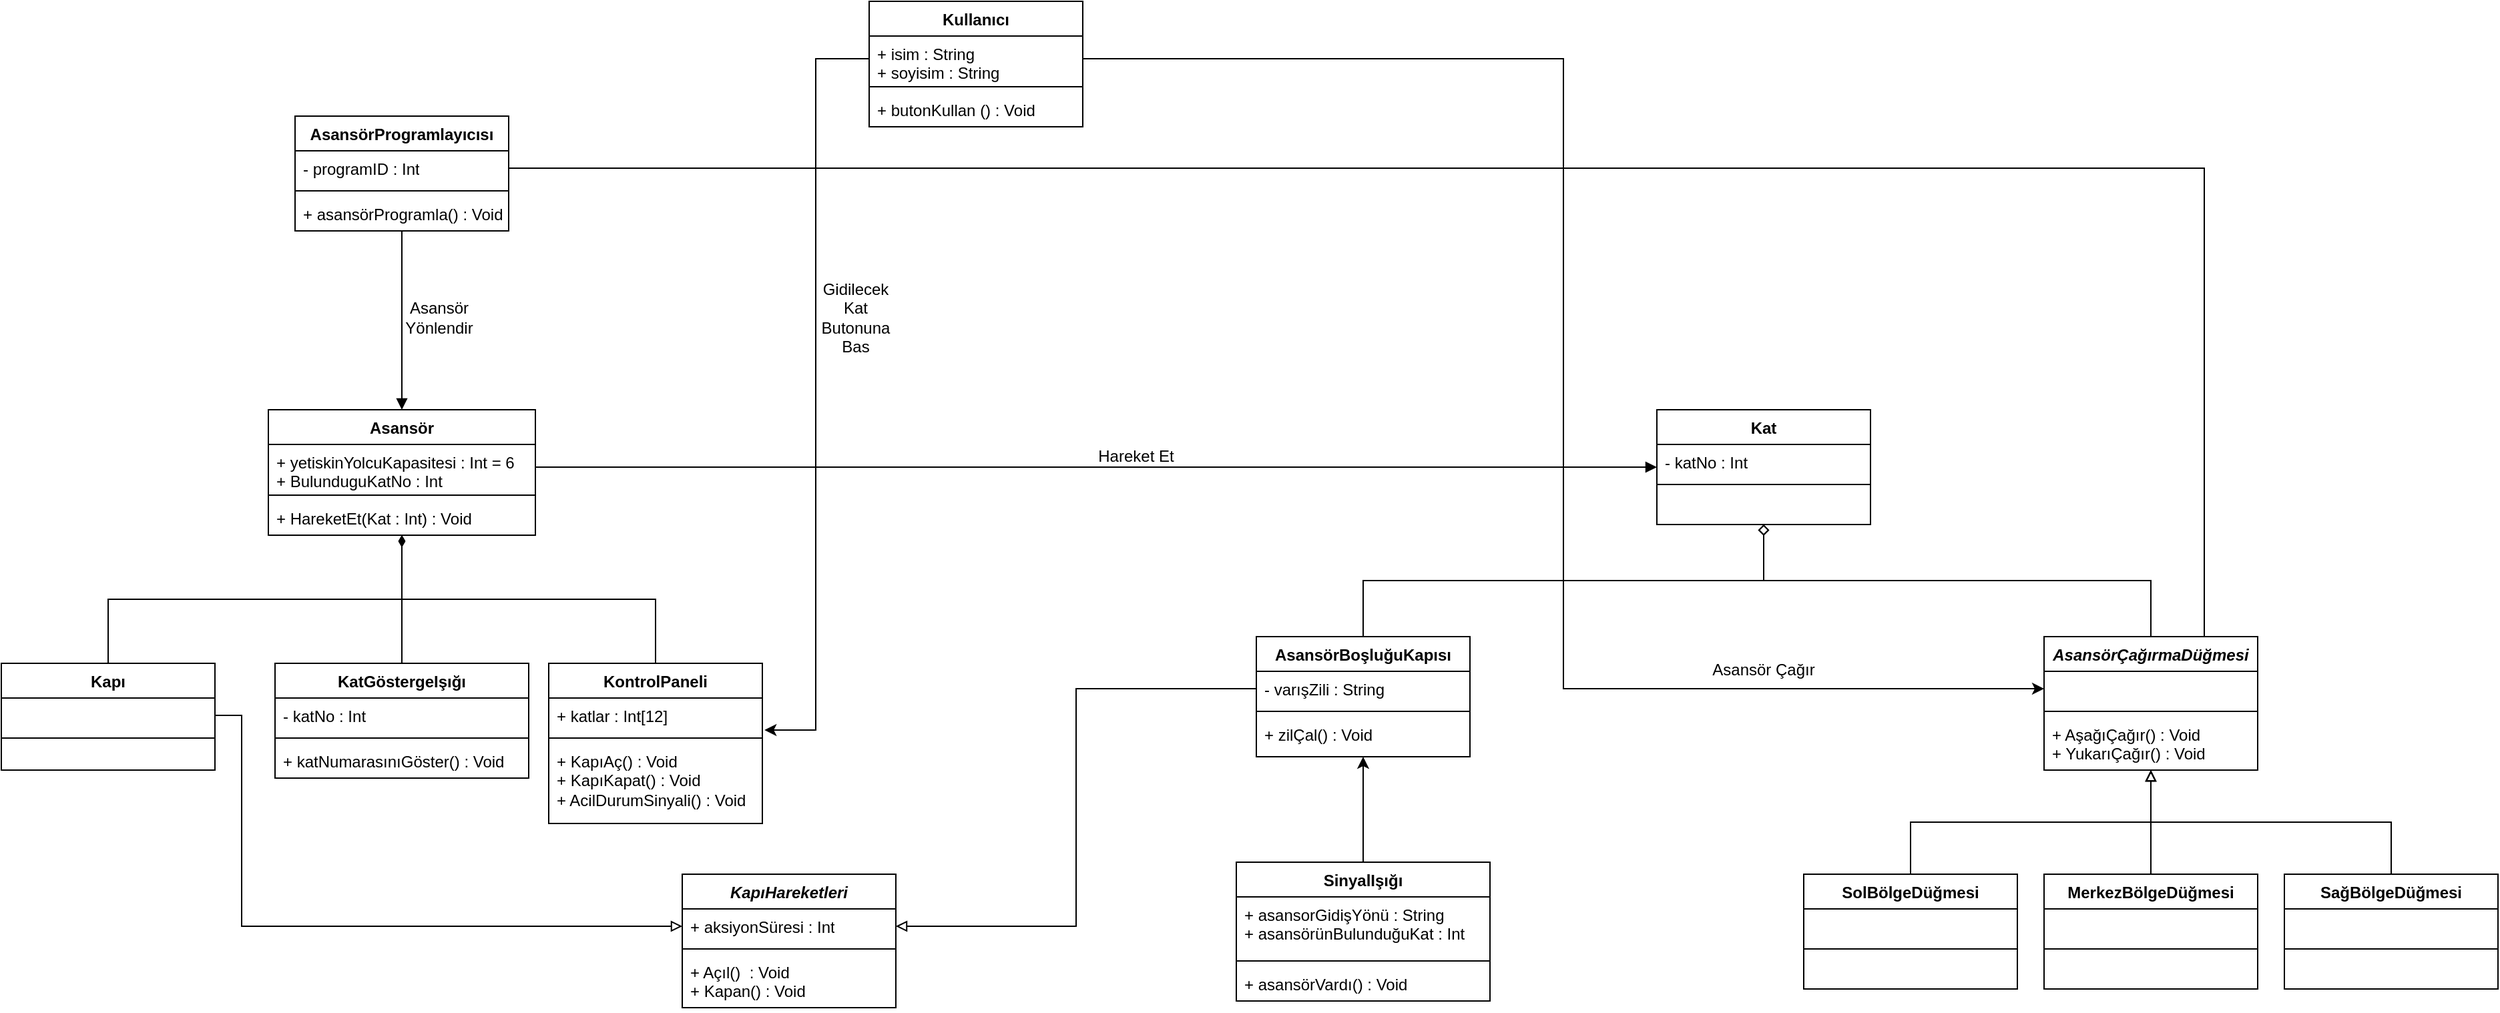 <mxfile version="21.6.5" type="device">
  <diagram name="Page-1" id="6ad3Rm1qsVHDz7FgT_hK">
    <mxGraphModel dx="1500" dy="1287" grid="1" gridSize="10" guides="1" tooltips="1" connect="1" arrows="1" fold="1" page="0" pageScale="1" pageWidth="850" pageHeight="1100" math="0" shadow="0">
      <root>
        <mxCell id="0" />
        <mxCell id="1" parent="0" />
        <mxCell id="uXSnHk2QVBUiQrGJkphu-49" style="edgeStyle=orthogonalEdgeStyle;rounded=0;orthogonalLoop=1;jettySize=auto;html=1;exitX=0.5;exitY=0;exitDx=0;exitDy=0;endArrow=none;endFill=0;startArrow=block;startFill=1;" edge="1" parent="1" source="BsDPf5AFC3qmwfieT4uP-1" target="uXSnHk2QVBUiQrGJkphu-44">
          <mxGeometry relative="1" as="geometry" />
        </mxCell>
        <mxCell id="BsDPf5AFC3qmwfieT4uP-1" value="Asansör" style="swimlane;fontStyle=1;align=center;verticalAlign=top;childLayout=stackLayout;horizontal=1;startSize=26;horizontalStack=0;resizeParent=1;resizeParentMax=0;resizeLast=0;collapsible=1;marginBottom=0;whiteSpace=wrap;html=1;" parent="1" vertex="1">
          <mxGeometry x="220" y="60" width="200" height="94" as="geometry" />
        </mxCell>
        <mxCell id="BsDPf5AFC3qmwfieT4uP-2" value="+ yetiskinYolcuKapasitesi : Int = 6&lt;br&gt;+ BulunduguKatNo : Int" style="text;strokeColor=none;fillColor=none;align=left;verticalAlign=top;spacingLeft=4;spacingRight=4;overflow=hidden;rotatable=0;points=[[0,0.5],[1,0.5]];portConstraint=eastwest;whiteSpace=wrap;html=1;" parent="BsDPf5AFC3qmwfieT4uP-1" vertex="1">
          <mxGeometry y="26" width="200" height="34" as="geometry" />
        </mxCell>
        <mxCell id="BsDPf5AFC3qmwfieT4uP-3" value="" style="line;strokeWidth=1;fillColor=none;align=left;verticalAlign=middle;spacingTop=-1;spacingLeft=3;spacingRight=3;rotatable=0;labelPosition=right;points=[];portConstraint=eastwest;strokeColor=inherit;" parent="BsDPf5AFC3qmwfieT4uP-1" vertex="1">
          <mxGeometry y="60" width="200" height="8" as="geometry" />
        </mxCell>
        <mxCell id="BsDPf5AFC3qmwfieT4uP-4" value="+ HareketEt(Kat : Int) : Void" style="text;strokeColor=none;fillColor=none;align=left;verticalAlign=top;spacingLeft=4;spacingRight=4;overflow=hidden;rotatable=0;points=[[0,0.5],[1,0.5]];portConstraint=eastwest;whiteSpace=wrap;html=1;" parent="BsDPf5AFC3qmwfieT4uP-1" vertex="1">
          <mxGeometry y="68" width="200" height="26" as="geometry" />
        </mxCell>
        <mxCell id="uXSnHk2QVBUiQrGJkphu-1" style="edgeStyle=orthogonalEdgeStyle;rounded=0;orthogonalLoop=1;jettySize=auto;html=1;exitX=0.5;exitY=0;exitDx=0;exitDy=0;endArrow=diamondThin;endFill=1;" edge="1" parent="1" source="BsDPf5AFC3qmwfieT4uP-5" target="BsDPf5AFC3qmwfieT4uP-1">
          <mxGeometry relative="1" as="geometry" />
        </mxCell>
        <mxCell id="BsDPf5AFC3qmwfieT4uP-5" value="Kapı" style="swimlane;fontStyle=1;align=center;verticalAlign=top;childLayout=stackLayout;horizontal=1;startSize=26;horizontalStack=0;resizeParent=1;resizeParentMax=0;resizeLast=0;collapsible=1;marginBottom=0;whiteSpace=wrap;html=1;" parent="1" vertex="1">
          <mxGeometry x="20" y="250" width="160" height="80" as="geometry" />
        </mxCell>
        <mxCell id="BsDPf5AFC3qmwfieT4uP-6" value="&amp;nbsp;" style="text;strokeColor=none;fillColor=none;align=left;verticalAlign=top;spacingLeft=4;spacingRight=4;overflow=hidden;rotatable=0;points=[[0,0.5],[1,0.5]];portConstraint=eastwest;whiteSpace=wrap;html=1;" parent="BsDPf5AFC3qmwfieT4uP-5" vertex="1">
          <mxGeometry y="26" width="160" height="26" as="geometry" />
        </mxCell>
        <mxCell id="BsDPf5AFC3qmwfieT4uP-7" value="" style="line;strokeWidth=1;fillColor=none;align=left;verticalAlign=middle;spacingTop=-1;spacingLeft=3;spacingRight=3;rotatable=0;labelPosition=right;points=[];portConstraint=eastwest;strokeColor=inherit;" parent="BsDPf5AFC3qmwfieT4uP-5" vertex="1">
          <mxGeometry y="52" width="160" height="8" as="geometry" />
        </mxCell>
        <mxCell id="BsDPf5AFC3qmwfieT4uP-8" value="&amp;nbsp;" style="text;strokeColor=none;fillColor=none;align=left;verticalAlign=top;spacingLeft=4;spacingRight=4;overflow=hidden;rotatable=0;points=[[0,0.5],[1,0.5]];portConstraint=eastwest;whiteSpace=wrap;html=1;" parent="BsDPf5AFC3qmwfieT4uP-5" vertex="1">
          <mxGeometry y="60" width="160" height="20" as="geometry" />
        </mxCell>
        <mxCell id="uXSnHk2QVBUiQrGJkphu-2" style="edgeStyle=orthogonalEdgeStyle;rounded=0;orthogonalLoop=1;jettySize=auto;html=1;exitX=0.5;exitY=0;exitDx=0;exitDy=0;endArrow=diamondThin;endFill=1;" edge="1" parent="1" source="BsDPf5AFC3qmwfieT4uP-9" target="BsDPf5AFC3qmwfieT4uP-1">
          <mxGeometry relative="1" as="geometry" />
        </mxCell>
        <mxCell id="BsDPf5AFC3qmwfieT4uP-9" value="KatGöstergeIşığı" style="swimlane;fontStyle=1;align=center;verticalAlign=top;childLayout=stackLayout;horizontal=1;startSize=26;horizontalStack=0;resizeParent=1;resizeParentMax=0;resizeLast=0;collapsible=1;marginBottom=0;whiteSpace=wrap;html=1;" parent="1" vertex="1">
          <mxGeometry x="225" y="250" width="190" height="86" as="geometry" />
        </mxCell>
        <mxCell id="BsDPf5AFC3qmwfieT4uP-10" value="- katNo : Int" style="text;strokeColor=none;fillColor=none;align=left;verticalAlign=top;spacingLeft=4;spacingRight=4;overflow=hidden;rotatable=0;points=[[0,0.5],[1,0.5]];portConstraint=eastwest;whiteSpace=wrap;html=1;" parent="BsDPf5AFC3qmwfieT4uP-9" vertex="1">
          <mxGeometry y="26" width="190" height="26" as="geometry" />
        </mxCell>
        <mxCell id="BsDPf5AFC3qmwfieT4uP-11" value="" style="line;strokeWidth=1;fillColor=none;align=left;verticalAlign=middle;spacingTop=-1;spacingLeft=3;spacingRight=3;rotatable=0;labelPosition=right;points=[];portConstraint=eastwest;strokeColor=inherit;" parent="BsDPf5AFC3qmwfieT4uP-9" vertex="1">
          <mxGeometry y="52" width="190" height="8" as="geometry" />
        </mxCell>
        <mxCell id="BsDPf5AFC3qmwfieT4uP-12" value="+ katNumarasınıGöster() : Void" style="text;strokeColor=none;fillColor=none;align=left;verticalAlign=top;spacingLeft=4;spacingRight=4;overflow=hidden;rotatable=0;points=[[0,0.5],[1,0.5]];portConstraint=eastwest;whiteSpace=wrap;html=1;" parent="BsDPf5AFC3qmwfieT4uP-9" vertex="1">
          <mxGeometry y="60" width="190" height="26" as="geometry" />
        </mxCell>
        <mxCell id="uXSnHk2QVBUiQrGJkphu-3" style="edgeStyle=orthogonalEdgeStyle;rounded=0;orthogonalLoop=1;jettySize=auto;html=1;exitX=0.5;exitY=0;exitDx=0;exitDy=0;endArrow=diamondThin;endFill=1;" edge="1" parent="1" source="BsDPf5AFC3qmwfieT4uP-13" target="BsDPf5AFC3qmwfieT4uP-1">
          <mxGeometry relative="1" as="geometry" />
        </mxCell>
        <mxCell id="BsDPf5AFC3qmwfieT4uP-13" value="KontrolPaneli" style="swimlane;fontStyle=1;align=center;verticalAlign=top;childLayout=stackLayout;horizontal=1;startSize=26;horizontalStack=0;resizeParent=1;resizeParentMax=0;resizeLast=0;collapsible=1;marginBottom=0;whiteSpace=wrap;html=1;" parent="1" vertex="1">
          <mxGeometry x="430" y="250" width="160" height="120" as="geometry" />
        </mxCell>
        <mxCell id="BsDPf5AFC3qmwfieT4uP-14" value="+ katlar : Int[12]" style="text;strokeColor=none;fillColor=none;align=left;verticalAlign=top;spacingLeft=4;spacingRight=4;overflow=hidden;rotatable=0;points=[[0,0.5],[1,0.5]];portConstraint=eastwest;whiteSpace=wrap;html=1;" parent="BsDPf5AFC3qmwfieT4uP-13" vertex="1">
          <mxGeometry y="26" width="160" height="26" as="geometry" />
        </mxCell>
        <mxCell id="BsDPf5AFC3qmwfieT4uP-15" value="" style="line;strokeWidth=1;fillColor=none;align=left;verticalAlign=middle;spacingTop=-1;spacingLeft=3;spacingRight=3;rotatable=0;labelPosition=right;points=[];portConstraint=eastwest;strokeColor=inherit;" parent="BsDPf5AFC3qmwfieT4uP-13" vertex="1">
          <mxGeometry y="52" width="160" height="8" as="geometry" />
        </mxCell>
        <mxCell id="BsDPf5AFC3qmwfieT4uP-16" value="+ KapıAç() : Void&lt;br&gt;+ KapıKapat() : Void&lt;br&gt;+ AcilDurumSinyali() : Void" style="text;strokeColor=none;fillColor=none;align=left;verticalAlign=top;spacingLeft=4;spacingRight=4;overflow=hidden;rotatable=0;points=[[0,0.5],[1,0.5]];portConstraint=eastwest;whiteSpace=wrap;html=1;" parent="BsDPf5AFC3qmwfieT4uP-13" vertex="1">
          <mxGeometry y="60" width="160" height="60" as="geometry" />
        </mxCell>
        <mxCell id="uXSnHk2QVBUiQrGJkphu-4" value="Kat" style="swimlane;fontStyle=1;align=center;verticalAlign=top;childLayout=stackLayout;horizontal=1;startSize=26;horizontalStack=0;resizeParent=1;resizeParentMax=0;resizeLast=0;collapsible=1;marginBottom=0;whiteSpace=wrap;html=1;" vertex="1" parent="1">
          <mxGeometry x="1260" y="60" width="160" height="86" as="geometry" />
        </mxCell>
        <mxCell id="uXSnHk2QVBUiQrGJkphu-5" value="- katNo : Int" style="text;strokeColor=none;fillColor=none;align=left;verticalAlign=top;spacingLeft=4;spacingRight=4;overflow=hidden;rotatable=0;points=[[0,0.5],[1,0.5]];portConstraint=eastwest;whiteSpace=wrap;html=1;" vertex="1" parent="uXSnHk2QVBUiQrGJkphu-4">
          <mxGeometry y="26" width="160" height="26" as="geometry" />
        </mxCell>
        <mxCell id="uXSnHk2QVBUiQrGJkphu-6" value="" style="line;strokeWidth=1;fillColor=none;align=left;verticalAlign=middle;spacingTop=-1;spacingLeft=3;spacingRight=3;rotatable=0;labelPosition=right;points=[];portConstraint=eastwest;strokeColor=inherit;" vertex="1" parent="uXSnHk2QVBUiQrGJkphu-4">
          <mxGeometry y="52" width="160" height="8" as="geometry" />
        </mxCell>
        <mxCell id="uXSnHk2QVBUiQrGJkphu-7" value="&amp;nbsp;" style="text;strokeColor=none;fillColor=none;align=left;verticalAlign=top;spacingLeft=4;spacingRight=4;overflow=hidden;rotatable=0;points=[[0,0.5],[1,0.5]];portConstraint=eastwest;whiteSpace=wrap;html=1;" vertex="1" parent="uXSnHk2QVBUiQrGJkphu-4">
          <mxGeometry y="60" width="160" height="26" as="geometry" />
        </mxCell>
        <mxCell id="uXSnHk2QVBUiQrGJkphu-8" style="edgeStyle=orthogonalEdgeStyle;rounded=0;orthogonalLoop=1;jettySize=auto;html=1;exitX=1;exitY=0.5;exitDx=0;exitDy=0;endArrow=block;endFill=1;" edge="1" parent="1" source="BsDPf5AFC3qmwfieT4uP-2" target="uXSnHk2QVBUiQrGJkphu-4">
          <mxGeometry relative="1" as="geometry" />
        </mxCell>
        <mxCell id="uXSnHk2QVBUiQrGJkphu-13" style="edgeStyle=orthogonalEdgeStyle;rounded=0;orthogonalLoop=1;jettySize=auto;html=1;exitX=0.5;exitY=0;exitDx=0;exitDy=0;endArrow=diamond;endFill=0;" edge="1" parent="1" source="uXSnHk2QVBUiQrGJkphu-9" target="uXSnHk2QVBUiQrGJkphu-4">
          <mxGeometry relative="1" as="geometry" />
        </mxCell>
        <mxCell id="uXSnHk2QVBUiQrGJkphu-9" value="AsansörBoşluğuKapısı" style="swimlane;fontStyle=1;align=center;verticalAlign=top;childLayout=stackLayout;horizontal=1;startSize=26;horizontalStack=0;resizeParent=1;resizeParentMax=0;resizeLast=0;collapsible=1;marginBottom=0;whiteSpace=wrap;html=1;" vertex="1" parent="1">
          <mxGeometry x="960" y="230" width="160" height="90" as="geometry" />
        </mxCell>
        <mxCell id="uXSnHk2QVBUiQrGJkphu-10" value="- varışZili : String" style="text;strokeColor=none;fillColor=none;align=left;verticalAlign=top;spacingLeft=4;spacingRight=4;overflow=hidden;rotatable=0;points=[[0,0.5],[1,0.5]];portConstraint=eastwest;whiteSpace=wrap;html=1;" vertex="1" parent="uXSnHk2QVBUiQrGJkphu-9">
          <mxGeometry y="26" width="160" height="26" as="geometry" />
        </mxCell>
        <mxCell id="uXSnHk2QVBUiQrGJkphu-11" value="" style="line;strokeWidth=1;fillColor=none;align=left;verticalAlign=middle;spacingTop=-1;spacingLeft=3;spacingRight=3;rotatable=0;labelPosition=right;points=[];portConstraint=eastwest;strokeColor=inherit;" vertex="1" parent="uXSnHk2QVBUiQrGJkphu-9">
          <mxGeometry y="52" width="160" height="8" as="geometry" />
        </mxCell>
        <mxCell id="uXSnHk2QVBUiQrGJkphu-12" value="+ zilÇal() : Void" style="text;strokeColor=none;fillColor=none;align=left;verticalAlign=top;spacingLeft=4;spacingRight=4;overflow=hidden;rotatable=0;points=[[0,0.5],[1,0.5]];portConstraint=eastwest;whiteSpace=wrap;html=1;" vertex="1" parent="uXSnHk2QVBUiQrGJkphu-9">
          <mxGeometry y="60" width="160" height="30" as="geometry" />
        </mxCell>
        <mxCell id="uXSnHk2QVBUiQrGJkphu-39" style="edgeStyle=orthogonalEdgeStyle;rounded=0;orthogonalLoop=1;jettySize=auto;html=1;exitX=0.5;exitY=0;exitDx=0;exitDy=0;" edge="1" parent="1" source="uXSnHk2QVBUiQrGJkphu-14" target="uXSnHk2QVBUiQrGJkphu-9">
          <mxGeometry relative="1" as="geometry">
            <mxPoint x="1040" y="390" as="sourcePoint" />
          </mxGeometry>
        </mxCell>
        <mxCell id="uXSnHk2QVBUiQrGJkphu-14" value="SinyalIşığı" style="swimlane;fontStyle=1;align=center;verticalAlign=top;childLayout=stackLayout;horizontal=1;startSize=26;horizontalStack=0;resizeParent=1;resizeParentMax=0;resizeLast=0;collapsible=1;marginBottom=0;whiteSpace=wrap;html=1;" vertex="1" parent="1">
          <mxGeometry x="945" y="399" width="190" height="104" as="geometry" />
        </mxCell>
        <mxCell id="uXSnHk2QVBUiQrGJkphu-15" value="+ asansorGidişYönü : String&lt;br&gt;+ asansörünBulunduğuKat : Int" style="text;strokeColor=none;fillColor=none;align=left;verticalAlign=top;spacingLeft=4;spacingRight=4;overflow=hidden;rotatable=0;points=[[0,0.5],[1,0.5]];portConstraint=eastwest;whiteSpace=wrap;html=1;" vertex="1" parent="uXSnHk2QVBUiQrGJkphu-14">
          <mxGeometry y="26" width="190" height="44" as="geometry" />
        </mxCell>
        <mxCell id="uXSnHk2QVBUiQrGJkphu-16" value="" style="line;strokeWidth=1;fillColor=none;align=left;verticalAlign=middle;spacingTop=-1;spacingLeft=3;spacingRight=3;rotatable=0;labelPosition=right;points=[];portConstraint=eastwest;strokeColor=inherit;" vertex="1" parent="uXSnHk2QVBUiQrGJkphu-14">
          <mxGeometry y="70" width="190" height="8" as="geometry" />
        </mxCell>
        <mxCell id="uXSnHk2QVBUiQrGJkphu-17" value="+ asansörVardı() : Void" style="text;strokeColor=none;fillColor=none;align=left;verticalAlign=top;spacingLeft=4;spacingRight=4;overflow=hidden;rotatable=0;points=[[0,0.5],[1,0.5]];portConstraint=eastwest;whiteSpace=wrap;html=1;" vertex="1" parent="uXSnHk2QVBUiQrGJkphu-14">
          <mxGeometry y="78" width="190" height="26" as="geometry" />
        </mxCell>
        <mxCell id="uXSnHk2QVBUiQrGJkphu-37" style="edgeStyle=orthogonalEdgeStyle;rounded=0;orthogonalLoop=1;jettySize=auto;html=1;exitX=0.5;exitY=0;exitDx=0;exitDy=0;endArrow=diamond;endFill=0;" edge="1" parent="1" source="uXSnHk2QVBUiQrGJkphu-18" target="uXSnHk2QVBUiQrGJkphu-4">
          <mxGeometry relative="1" as="geometry" />
        </mxCell>
        <mxCell id="uXSnHk2QVBUiQrGJkphu-53" style="edgeStyle=orthogonalEdgeStyle;rounded=0;orthogonalLoop=1;jettySize=auto;html=1;exitX=0.75;exitY=0;exitDx=0;exitDy=0;entryX=1;entryY=0.5;entryDx=0;entryDy=0;endArrow=none;endFill=0;" edge="1" parent="1" source="uXSnHk2QVBUiQrGJkphu-18" target="uXSnHk2QVBUiQrGJkphu-45">
          <mxGeometry relative="1" as="geometry" />
        </mxCell>
        <mxCell id="uXSnHk2QVBUiQrGJkphu-18" value="&lt;i&gt;AsansörÇağırmaDüğmesi&lt;/i&gt;" style="swimlane;fontStyle=1;align=center;verticalAlign=top;childLayout=stackLayout;horizontal=1;startSize=26;horizontalStack=0;resizeParent=1;resizeParentMax=0;resizeLast=0;collapsible=1;marginBottom=0;whiteSpace=wrap;html=1;" vertex="1" parent="1">
          <mxGeometry x="1550" y="230" width="160" height="100" as="geometry" />
        </mxCell>
        <mxCell id="uXSnHk2QVBUiQrGJkphu-19" value="&amp;nbsp;" style="text;strokeColor=none;fillColor=none;align=left;verticalAlign=top;spacingLeft=4;spacingRight=4;overflow=hidden;rotatable=0;points=[[0,0.5],[1,0.5]];portConstraint=eastwest;whiteSpace=wrap;html=1;" vertex="1" parent="uXSnHk2QVBUiQrGJkphu-18">
          <mxGeometry y="26" width="160" height="26" as="geometry" />
        </mxCell>
        <mxCell id="uXSnHk2QVBUiQrGJkphu-20" value="" style="line;strokeWidth=1;fillColor=none;align=left;verticalAlign=middle;spacingTop=-1;spacingLeft=3;spacingRight=3;rotatable=0;labelPosition=right;points=[];portConstraint=eastwest;strokeColor=inherit;" vertex="1" parent="uXSnHk2QVBUiQrGJkphu-18">
          <mxGeometry y="52" width="160" height="8" as="geometry" />
        </mxCell>
        <mxCell id="uXSnHk2QVBUiQrGJkphu-21" value="+ AşağıÇağır() : Void&lt;br&gt;+ YukarıÇağır() : Void" style="text;strokeColor=none;fillColor=none;align=left;verticalAlign=top;spacingLeft=4;spacingRight=4;overflow=hidden;rotatable=0;points=[[0,0.5],[1,0.5]];portConstraint=eastwest;whiteSpace=wrap;html=1;" vertex="1" parent="uXSnHk2QVBUiQrGJkphu-18">
          <mxGeometry y="60" width="160" height="40" as="geometry" />
        </mxCell>
        <mxCell id="uXSnHk2QVBUiQrGJkphu-38" style="edgeStyle=orthogonalEdgeStyle;rounded=0;orthogonalLoop=1;jettySize=auto;html=1;exitX=0.5;exitY=0;exitDx=0;exitDy=0;endArrow=block;endFill=0;" edge="1" parent="1" source="uXSnHk2QVBUiQrGJkphu-22" target="uXSnHk2QVBUiQrGJkphu-18">
          <mxGeometry relative="1" as="geometry" />
        </mxCell>
        <mxCell id="uXSnHk2QVBUiQrGJkphu-22" value="SolBölgeDüğmesi" style="swimlane;fontStyle=1;align=center;verticalAlign=top;childLayout=stackLayout;horizontal=1;startSize=26;horizontalStack=0;resizeParent=1;resizeParentMax=0;resizeLast=0;collapsible=1;marginBottom=0;whiteSpace=wrap;html=1;" vertex="1" parent="1">
          <mxGeometry x="1370" y="408" width="160" height="86" as="geometry" />
        </mxCell>
        <mxCell id="uXSnHk2QVBUiQrGJkphu-23" value="&amp;nbsp;" style="text;strokeColor=none;fillColor=none;align=left;verticalAlign=top;spacingLeft=4;spacingRight=4;overflow=hidden;rotatable=0;points=[[0,0.5],[1,0.5]];portConstraint=eastwest;whiteSpace=wrap;html=1;" vertex="1" parent="uXSnHk2QVBUiQrGJkphu-22">
          <mxGeometry y="26" width="160" height="26" as="geometry" />
        </mxCell>
        <mxCell id="uXSnHk2QVBUiQrGJkphu-24" value="" style="line;strokeWidth=1;fillColor=none;align=left;verticalAlign=middle;spacingTop=-1;spacingLeft=3;spacingRight=3;rotatable=0;labelPosition=right;points=[];portConstraint=eastwest;strokeColor=inherit;" vertex="1" parent="uXSnHk2QVBUiQrGJkphu-22">
          <mxGeometry y="52" width="160" height="8" as="geometry" />
        </mxCell>
        <mxCell id="uXSnHk2QVBUiQrGJkphu-25" value="&amp;nbsp;" style="text;strokeColor=none;fillColor=none;align=left;verticalAlign=top;spacingLeft=4;spacingRight=4;overflow=hidden;rotatable=0;points=[[0,0.5],[1,0.5]];portConstraint=eastwest;whiteSpace=wrap;html=1;" vertex="1" parent="uXSnHk2QVBUiQrGJkphu-22">
          <mxGeometry y="60" width="160" height="26" as="geometry" />
        </mxCell>
        <mxCell id="uXSnHk2QVBUiQrGJkphu-35" style="edgeStyle=orthogonalEdgeStyle;rounded=0;orthogonalLoop=1;jettySize=auto;html=1;exitX=0.5;exitY=0;exitDx=0;exitDy=0;endArrow=block;endFill=0;" edge="1" parent="1" source="uXSnHk2QVBUiQrGJkphu-26" target="uXSnHk2QVBUiQrGJkphu-18">
          <mxGeometry relative="1" as="geometry" />
        </mxCell>
        <mxCell id="uXSnHk2QVBUiQrGJkphu-26" value="MerkezBölgeDüğmesi" style="swimlane;fontStyle=1;align=center;verticalAlign=top;childLayout=stackLayout;horizontal=1;startSize=26;horizontalStack=0;resizeParent=1;resizeParentMax=0;resizeLast=0;collapsible=1;marginBottom=0;whiteSpace=wrap;html=1;" vertex="1" parent="1">
          <mxGeometry x="1550" y="408" width="160" height="86" as="geometry" />
        </mxCell>
        <mxCell id="uXSnHk2QVBUiQrGJkphu-27" value="&amp;nbsp;" style="text;strokeColor=none;fillColor=none;align=left;verticalAlign=top;spacingLeft=4;spacingRight=4;overflow=hidden;rotatable=0;points=[[0,0.5],[1,0.5]];portConstraint=eastwest;whiteSpace=wrap;html=1;" vertex="1" parent="uXSnHk2QVBUiQrGJkphu-26">
          <mxGeometry y="26" width="160" height="26" as="geometry" />
        </mxCell>
        <mxCell id="uXSnHk2QVBUiQrGJkphu-28" value="" style="line;strokeWidth=1;fillColor=none;align=left;verticalAlign=middle;spacingTop=-1;spacingLeft=3;spacingRight=3;rotatable=0;labelPosition=right;points=[];portConstraint=eastwest;strokeColor=inherit;" vertex="1" parent="uXSnHk2QVBUiQrGJkphu-26">
          <mxGeometry y="52" width="160" height="8" as="geometry" />
        </mxCell>
        <mxCell id="uXSnHk2QVBUiQrGJkphu-29" value="&amp;nbsp;" style="text;strokeColor=none;fillColor=none;align=left;verticalAlign=top;spacingLeft=4;spacingRight=4;overflow=hidden;rotatable=0;points=[[0,0.5],[1,0.5]];portConstraint=eastwest;whiteSpace=wrap;html=1;" vertex="1" parent="uXSnHk2QVBUiQrGJkphu-26">
          <mxGeometry y="60" width="160" height="26" as="geometry" />
        </mxCell>
        <mxCell id="uXSnHk2QVBUiQrGJkphu-36" style="edgeStyle=orthogonalEdgeStyle;rounded=0;orthogonalLoop=1;jettySize=auto;html=1;exitX=0.5;exitY=0;exitDx=0;exitDy=0;endArrow=block;endFill=0;" edge="1" parent="1" source="uXSnHk2QVBUiQrGJkphu-30" target="uXSnHk2QVBUiQrGJkphu-18">
          <mxGeometry relative="1" as="geometry" />
        </mxCell>
        <mxCell id="uXSnHk2QVBUiQrGJkphu-30" value="SağBölgeDüğmesi" style="swimlane;fontStyle=1;align=center;verticalAlign=top;childLayout=stackLayout;horizontal=1;startSize=26;horizontalStack=0;resizeParent=1;resizeParentMax=0;resizeLast=0;collapsible=1;marginBottom=0;whiteSpace=wrap;html=1;" vertex="1" parent="1">
          <mxGeometry x="1730" y="408" width="160" height="86" as="geometry" />
        </mxCell>
        <mxCell id="uXSnHk2QVBUiQrGJkphu-31" value="&amp;nbsp;" style="text;strokeColor=none;fillColor=none;align=left;verticalAlign=top;spacingLeft=4;spacingRight=4;overflow=hidden;rotatable=0;points=[[0,0.5],[1,0.5]];portConstraint=eastwest;whiteSpace=wrap;html=1;" vertex="1" parent="uXSnHk2QVBUiQrGJkphu-30">
          <mxGeometry y="26" width="160" height="26" as="geometry" />
        </mxCell>
        <mxCell id="uXSnHk2QVBUiQrGJkphu-32" value="" style="line;strokeWidth=1;fillColor=none;align=left;verticalAlign=middle;spacingTop=-1;spacingLeft=3;spacingRight=3;rotatable=0;labelPosition=right;points=[];portConstraint=eastwest;strokeColor=inherit;" vertex="1" parent="uXSnHk2QVBUiQrGJkphu-30">
          <mxGeometry y="52" width="160" height="8" as="geometry" />
        </mxCell>
        <mxCell id="uXSnHk2QVBUiQrGJkphu-33" value="&amp;nbsp;" style="text;strokeColor=none;fillColor=none;align=left;verticalAlign=top;spacingLeft=4;spacingRight=4;overflow=hidden;rotatable=0;points=[[0,0.5],[1,0.5]];portConstraint=eastwest;whiteSpace=wrap;html=1;" vertex="1" parent="uXSnHk2QVBUiQrGJkphu-30">
          <mxGeometry y="60" width="160" height="26" as="geometry" />
        </mxCell>
        <mxCell id="uXSnHk2QVBUiQrGJkphu-40" value="Kullanıcı" style="swimlane;fontStyle=1;align=center;verticalAlign=top;childLayout=stackLayout;horizontal=1;startSize=26;horizontalStack=0;resizeParent=1;resizeParentMax=0;resizeLast=0;collapsible=1;marginBottom=0;whiteSpace=wrap;html=1;" vertex="1" parent="1">
          <mxGeometry x="670" y="-246" width="160" height="94" as="geometry" />
        </mxCell>
        <mxCell id="uXSnHk2QVBUiQrGJkphu-41" value="+ isim : String&lt;br&gt;+ soyisim : String" style="text;strokeColor=none;fillColor=none;align=left;verticalAlign=top;spacingLeft=4;spacingRight=4;overflow=hidden;rotatable=0;points=[[0,0.5],[1,0.5]];portConstraint=eastwest;whiteSpace=wrap;html=1;" vertex="1" parent="uXSnHk2QVBUiQrGJkphu-40">
          <mxGeometry y="26" width="160" height="34" as="geometry" />
        </mxCell>
        <mxCell id="uXSnHk2QVBUiQrGJkphu-42" value="" style="line;strokeWidth=1;fillColor=none;align=left;verticalAlign=middle;spacingTop=-1;spacingLeft=3;spacingRight=3;rotatable=0;labelPosition=right;points=[];portConstraint=eastwest;strokeColor=inherit;" vertex="1" parent="uXSnHk2QVBUiQrGJkphu-40">
          <mxGeometry y="60" width="160" height="8" as="geometry" />
        </mxCell>
        <mxCell id="uXSnHk2QVBUiQrGJkphu-43" value="+ butonKullan () : Void" style="text;strokeColor=none;fillColor=none;align=left;verticalAlign=top;spacingLeft=4;spacingRight=4;overflow=hidden;rotatable=0;points=[[0,0.5],[1,0.5]];portConstraint=eastwest;whiteSpace=wrap;html=1;" vertex="1" parent="uXSnHk2QVBUiQrGJkphu-40">
          <mxGeometry y="68" width="160" height="26" as="geometry" />
        </mxCell>
        <mxCell id="uXSnHk2QVBUiQrGJkphu-44" value="AsansörProgramlayıcısı" style="swimlane;fontStyle=1;align=center;verticalAlign=top;childLayout=stackLayout;horizontal=1;startSize=26;horizontalStack=0;resizeParent=1;resizeParentMax=0;resizeLast=0;collapsible=1;marginBottom=0;whiteSpace=wrap;html=1;" vertex="1" parent="1">
          <mxGeometry x="240" y="-160" width="160" height="86" as="geometry" />
        </mxCell>
        <mxCell id="uXSnHk2QVBUiQrGJkphu-45" value="- programID : Int" style="text;strokeColor=none;fillColor=none;align=left;verticalAlign=top;spacingLeft=4;spacingRight=4;overflow=hidden;rotatable=0;points=[[0,0.5],[1,0.5]];portConstraint=eastwest;whiteSpace=wrap;html=1;" vertex="1" parent="uXSnHk2QVBUiQrGJkphu-44">
          <mxGeometry y="26" width="160" height="26" as="geometry" />
        </mxCell>
        <mxCell id="uXSnHk2QVBUiQrGJkphu-46" value="" style="line;strokeWidth=1;fillColor=none;align=left;verticalAlign=middle;spacingTop=-1;spacingLeft=3;spacingRight=3;rotatable=0;labelPosition=right;points=[];portConstraint=eastwest;strokeColor=inherit;" vertex="1" parent="uXSnHk2QVBUiQrGJkphu-44">
          <mxGeometry y="52" width="160" height="8" as="geometry" />
        </mxCell>
        <mxCell id="uXSnHk2QVBUiQrGJkphu-47" value="+ asansörProgramla() : Void" style="text;strokeColor=none;fillColor=none;align=left;verticalAlign=top;spacingLeft=4;spacingRight=4;overflow=hidden;rotatable=0;points=[[0,0.5],[1,0.5]];portConstraint=eastwest;whiteSpace=wrap;html=1;" vertex="1" parent="uXSnHk2QVBUiQrGJkphu-44">
          <mxGeometry y="60" width="160" height="26" as="geometry" />
        </mxCell>
        <mxCell id="uXSnHk2QVBUiQrGJkphu-50" value="Asansör Çağır" style="text;html=1;strokeColor=none;fillColor=none;align=center;verticalAlign=middle;whiteSpace=wrap;rounded=0;" vertex="1" parent="1">
          <mxGeometry x="1300" y="240" width="80" height="30" as="geometry" />
        </mxCell>
        <mxCell id="uXSnHk2QVBUiQrGJkphu-52" value="Asansör Yönlendir" style="text;html=1;strokeColor=none;fillColor=none;align=center;verticalAlign=middle;whiteSpace=wrap;rounded=0;" vertex="1" parent="1">
          <mxGeometry x="318" y="-24" width="60" height="30" as="geometry" />
        </mxCell>
        <mxCell id="uXSnHk2QVBUiQrGJkphu-54" style="edgeStyle=orthogonalEdgeStyle;rounded=0;orthogonalLoop=1;jettySize=auto;html=1;exitX=1;exitY=0.5;exitDx=0;exitDy=0;entryX=0;entryY=0.5;entryDx=0;entryDy=0;" edge="1" parent="1" source="uXSnHk2QVBUiQrGJkphu-41" target="uXSnHk2QVBUiQrGJkphu-19">
          <mxGeometry relative="1" as="geometry" />
        </mxCell>
        <mxCell id="uXSnHk2QVBUiQrGJkphu-55" style="edgeStyle=orthogonalEdgeStyle;rounded=0;orthogonalLoop=1;jettySize=auto;html=1;exitX=0;exitY=0.5;exitDx=0;exitDy=0;entryX=1.01;entryY=0.923;entryDx=0;entryDy=0;entryPerimeter=0;" edge="1" parent="1" source="uXSnHk2QVBUiQrGJkphu-41" target="BsDPf5AFC3qmwfieT4uP-14">
          <mxGeometry relative="1" as="geometry">
            <mxPoint x="718.8" y="300" as="targetPoint" />
          </mxGeometry>
        </mxCell>
        <mxCell id="uXSnHk2QVBUiQrGJkphu-57" value="Gidilecek Kat Butonuna Bas" style="text;html=1;strokeColor=none;fillColor=none;align=center;verticalAlign=middle;whiteSpace=wrap;rounded=0;" vertex="1" parent="1">
          <mxGeometry x="630" y="-24" width="60" height="30" as="geometry" />
        </mxCell>
        <mxCell id="uXSnHk2QVBUiQrGJkphu-58" value="Hareket Et" style="text;html=1;strokeColor=none;fillColor=none;align=center;verticalAlign=middle;whiteSpace=wrap;rounded=0;" vertex="1" parent="1">
          <mxGeometry x="840" y="80" width="60" height="30" as="geometry" />
        </mxCell>
        <mxCell id="uXSnHk2QVBUiQrGJkphu-62" value="&lt;i&gt;KapıHareketleri&lt;/i&gt;" style="swimlane;fontStyle=1;align=center;verticalAlign=top;childLayout=stackLayout;horizontal=1;startSize=26;horizontalStack=0;resizeParent=1;resizeParentMax=0;resizeLast=0;collapsible=1;marginBottom=0;whiteSpace=wrap;html=1;" vertex="1" parent="1">
          <mxGeometry x="530" y="408" width="160" height="100" as="geometry" />
        </mxCell>
        <mxCell id="uXSnHk2QVBUiQrGJkphu-63" value="+ aksiyonSüresi : Int" style="text;strokeColor=none;fillColor=none;align=left;verticalAlign=top;spacingLeft=4;spacingRight=4;overflow=hidden;rotatable=0;points=[[0,0.5],[1,0.5]];portConstraint=eastwest;whiteSpace=wrap;html=1;" vertex="1" parent="uXSnHk2QVBUiQrGJkphu-62">
          <mxGeometry y="26" width="160" height="26" as="geometry" />
        </mxCell>
        <mxCell id="uXSnHk2QVBUiQrGJkphu-64" value="" style="line;strokeWidth=1;fillColor=none;align=left;verticalAlign=middle;spacingTop=-1;spacingLeft=3;spacingRight=3;rotatable=0;labelPosition=right;points=[];portConstraint=eastwest;strokeColor=inherit;" vertex="1" parent="uXSnHk2QVBUiQrGJkphu-62">
          <mxGeometry y="52" width="160" height="8" as="geometry" />
        </mxCell>
        <mxCell id="uXSnHk2QVBUiQrGJkphu-65" value="+ Açıl()&amp;nbsp; : Void&lt;br&gt;+ Kapan() : Void" style="text;strokeColor=none;fillColor=none;align=left;verticalAlign=top;spacingLeft=4;spacingRight=4;overflow=hidden;rotatable=0;points=[[0,0.5],[1,0.5]];portConstraint=eastwest;whiteSpace=wrap;html=1;" vertex="1" parent="uXSnHk2QVBUiQrGJkphu-62">
          <mxGeometry y="60" width="160" height="40" as="geometry" />
        </mxCell>
        <mxCell id="uXSnHk2QVBUiQrGJkphu-66" style="edgeStyle=orthogonalEdgeStyle;rounded=0;orthogonalLoop=1;jettySize=auto;html=1;exitX=0;exitY=0.5;exitDx=0;exitDy=0;entryX=1;entryY=0.5;entryDx=0;entryDy=0;endArrow=block;endFill=0;" edge="1" parent="1" source="uXSnHk2QVBUiQrGJkphu-10" target="uXSnHk2QVBUiQrGJkphu-63">
          <mxGeometry relative="1" as="geometry" />
        </mxCell>
        <mxCell id="uXSnHk2QVBUiQrGJkphu-67" style="edgeStyle=orthogonalEdgeStyle;rounded=0;orthogonalLoop=1;jettySize=auto;html=1;exitX=1;exitY=0.5;exitDx=0;exitDy=0;entryX=0;entryY=0.5;entryDx=0;entryDy=0;endArrow=block;endFill=0;" edge="1" parent="1" source="BsDPf5AFC3qmwfieT4uP-6" target="uXSnHk2QVBUiQrGJkphu-63">
          <mxGeometry relative="1" as="geometry">
            <Array as="points">
              <mxPoint x="200" y="289" />
              <mxPoint x="200" y="447" />
            </Array>
          </mxGeometry>
        </mxCell>
      </root>
    </mxGraphModel>
  </diagram>
</mxfile>
